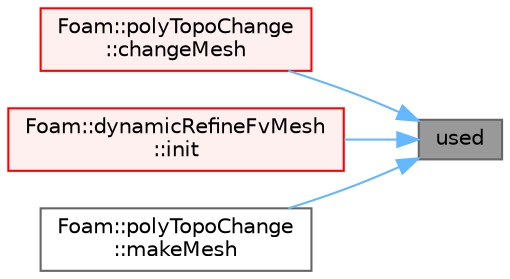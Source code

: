 digraph "used"
{
 // LATEX_PDF_SIZE
  bgcolor="transparent";
  edge [fontname=Helvetica,fontsize=10,labelfontname=Helvetica,labelfontsize=10];
  node [fontname=Helvetica,fontsize=10,shape=box,height=0.2,width=0.4];
  rankdir="RL";
  Node1 [id="Node000001",label="used",height=0.2,width=0.4,color="gray40", fillcolor="grey60", style="filled", fontcolor="black",tooltip=" "];
  Node1 -> Node2 [id="edge1_Node000001_Node000002",dir="back",color="steelblue1",style="solid",tooltip=" "];
  Node2 [id="Node000002",label="Foam::polyTopoChange\l::changeMesh",height=0.2,width=0.4,color="red", fillcolor="#FFF0F0", style="filled",URL="$classFoam_1_1polyTopoChange.html#aadea253a54827c1e9ba3edf6deb58fe8",tooltip=" "];
  Node1 -> Node22 [id="edge2_Node000001_Node000022",dir="back",color="steelblue1",style="solid",tooltip=" "];
  Node22 [id="Node000022",label="Foam::dynamicRefineFvMesh\l::init",height=0.2,width=0.4,color="red", fillcolor="#FFF0F0", style="filled",URL="$classFoam_1_1dynamicRefineFvMesh.html#a460e489a34859d4868bfb74195ae243c",tooltip=" "];
  Node1 -> Node24 [id="edge3_Node000001_Node000024",dir="back",color="steelblue1",style="solid",tooltip=" "];
  Node24 [id="Node000024",label="Foam::polyTopoChange\l::makeMesh",height=0.2,width=0.4,color="grey40", fillcolor="white", style="filled",URL="$classFoam_1_1polyTopoChange.html#a196fb392355d93acc1507579173d306a",tooltip=" "];
}
